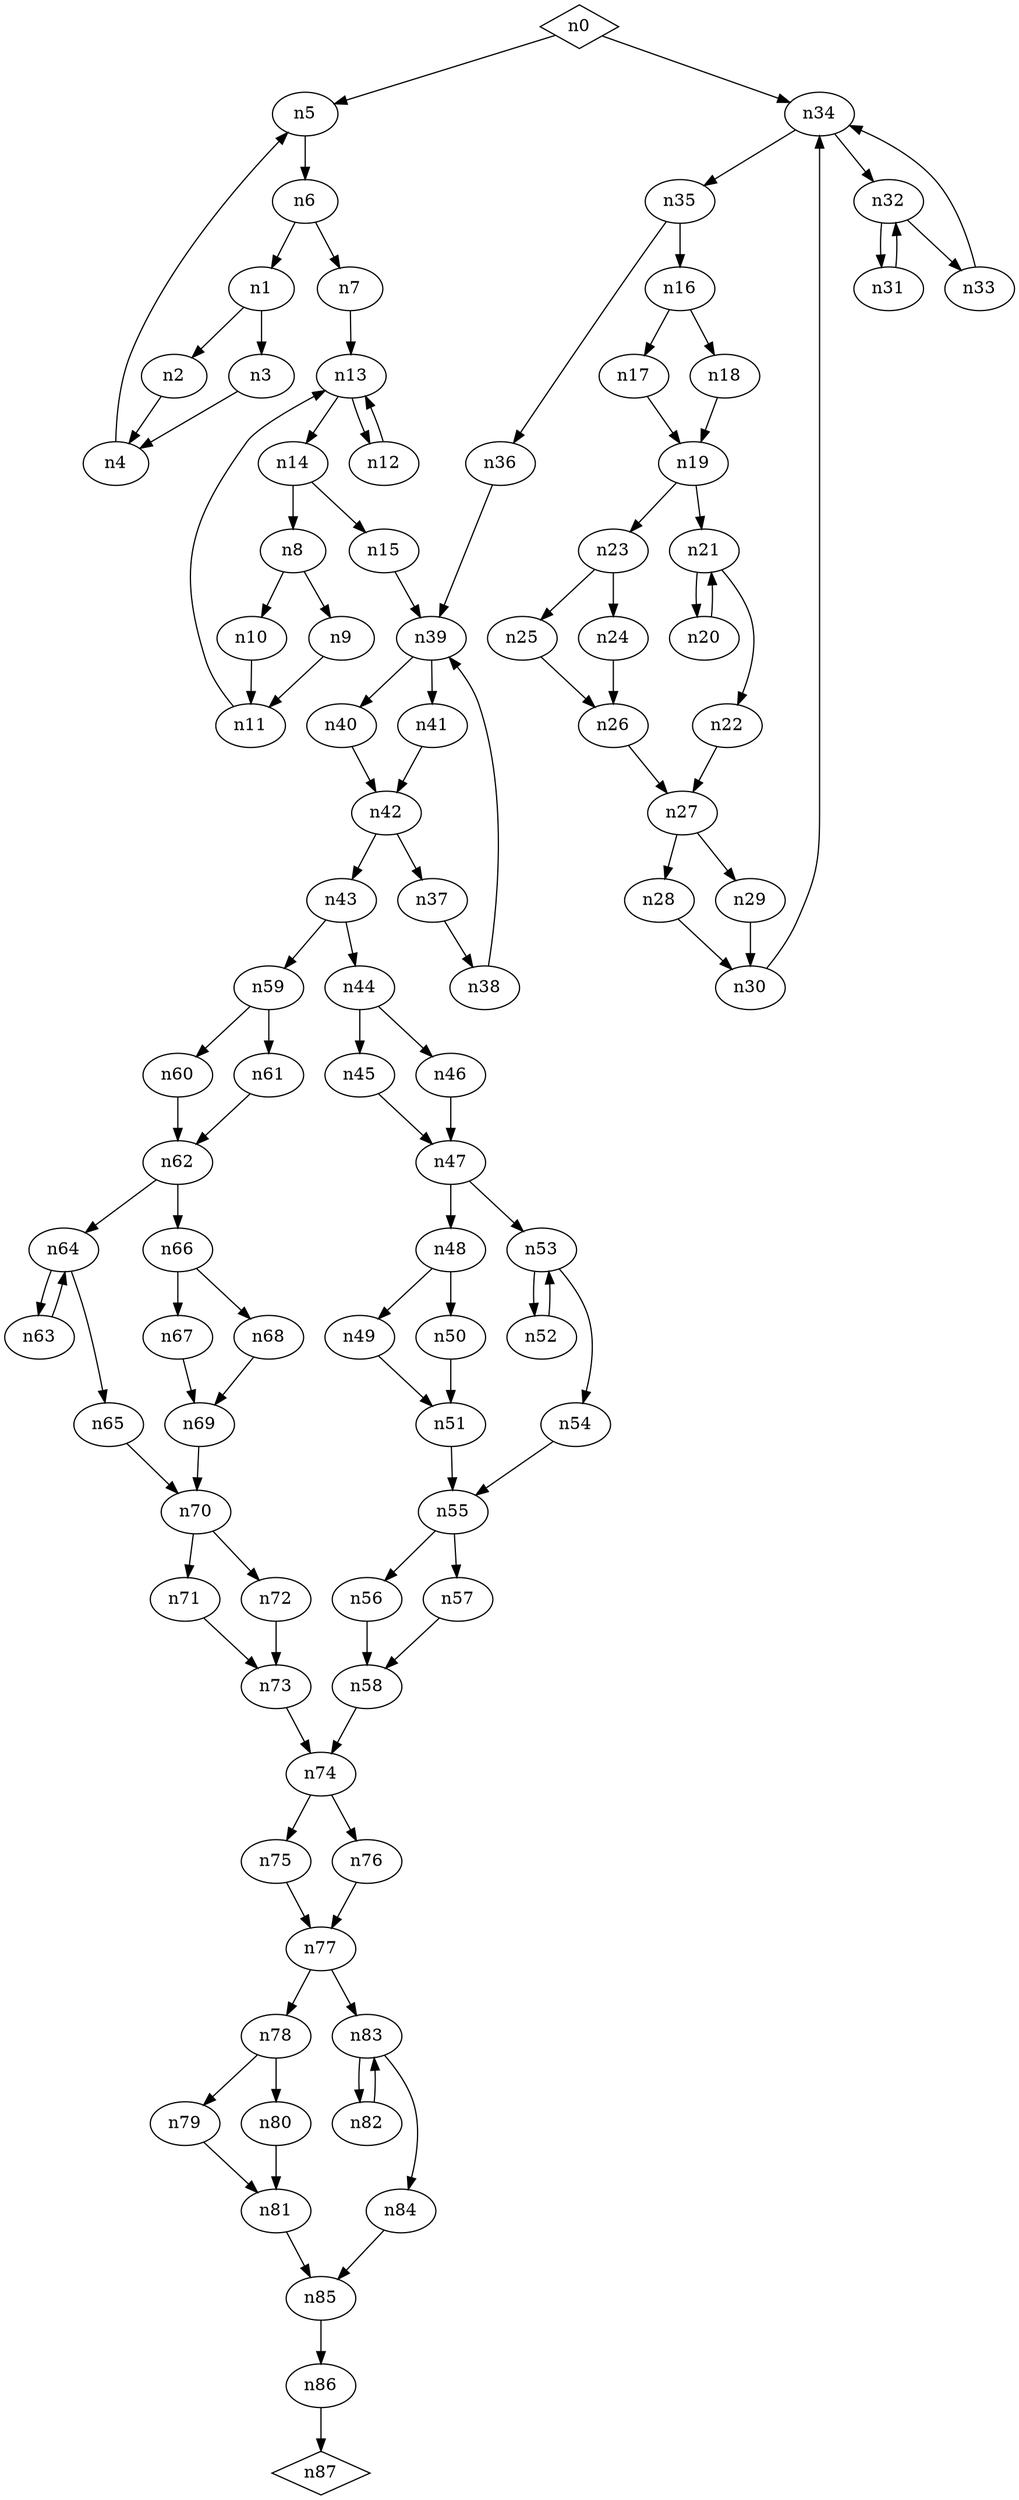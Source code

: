 digraph CFG {
n0[rank=source,shape=diamond]
n87[rank=sink,shape=diamond]
n0 -> n5
n0 -> n34
n1 -> n2
n1 -> n3
n2 -> n4
n3 -> n4
n4 -> n5
n5 -> n6
n6 -> n1
n6 -> n7
n7 -> n13
n8 -> n9
n8 -> n10
n9 -> n11
n10 -> n11
n11 -> n13
n12 -> n13
n13 -> n12
n13 -> n14
n14 -> n8
n14 -> n15
n15 -> n39
n16 -> n17
n16 -> n18
n17 -> n19
n18 -> n19
n19 -> n21
n19 -> n23
n20 -> n21
n21 -> n20
n21 -> n22
n22 -> n27
n23 -> n24
n23 -> n25
n24 -> n26
n25 -> n26
n26 -> n27
n27 -> n28
n27 -> n29
n28 -> n30
n29 -> n30
n30 -> n34
n31 -> n32
n32 -> n31
n32 -> n33
n33 -> n34
n34 -> n32
n34 -> n35
n35 -> n16
n35 -> n36
n36 -> n39
n37 -> n38
n38 -> n39
n39 -> n40
n39 -> n41
n40 -> n42
n41 -> n42
n42 -> n37
n42 -> n43
n43 -> n44
n43 -> n59
n44 -> n45
n44 -> n46
n45 -> n47
n46 -> n47
n47 -> n48
n47 -> n53
n48 -> n49
n48 -> n50
n49 -> n51
n50 -> n51
n51 -> n55
n52 -> n53
n53 -> n52
n53 -> n54
n54 -> n55
n55 -> n56
n55 -> n57
n56 -> n58
n57 -> n58
n58 -> n74
n59 -> n60
n59 -> n61
n60 -> n62
n61 -> n62
n62 -> n64
n62 -> n66
n63 -> n64
n64 -> n63
n64 -> n65
n65 -> n70
n66 -> n67
n66 -> n68
n67 -> n69
n68 -> n69
n69 -> n70
n70 -> n71
n70 -> n72
n71 -> n73
n72 -> n73
n73 -> n74
n74 -> n75
n74 -> n76
n75 -> n77
n76 -> n77
n77 -> n78
n77 -> n83
n78 -> n79
n78 -> n80
n79 -> n81
n80 -> n81
n81 -> n85
n82 -> n83
n83 -> n82
n83 -> n84
n84 -> n85
n85 -> n86
n86 -> n87
}

